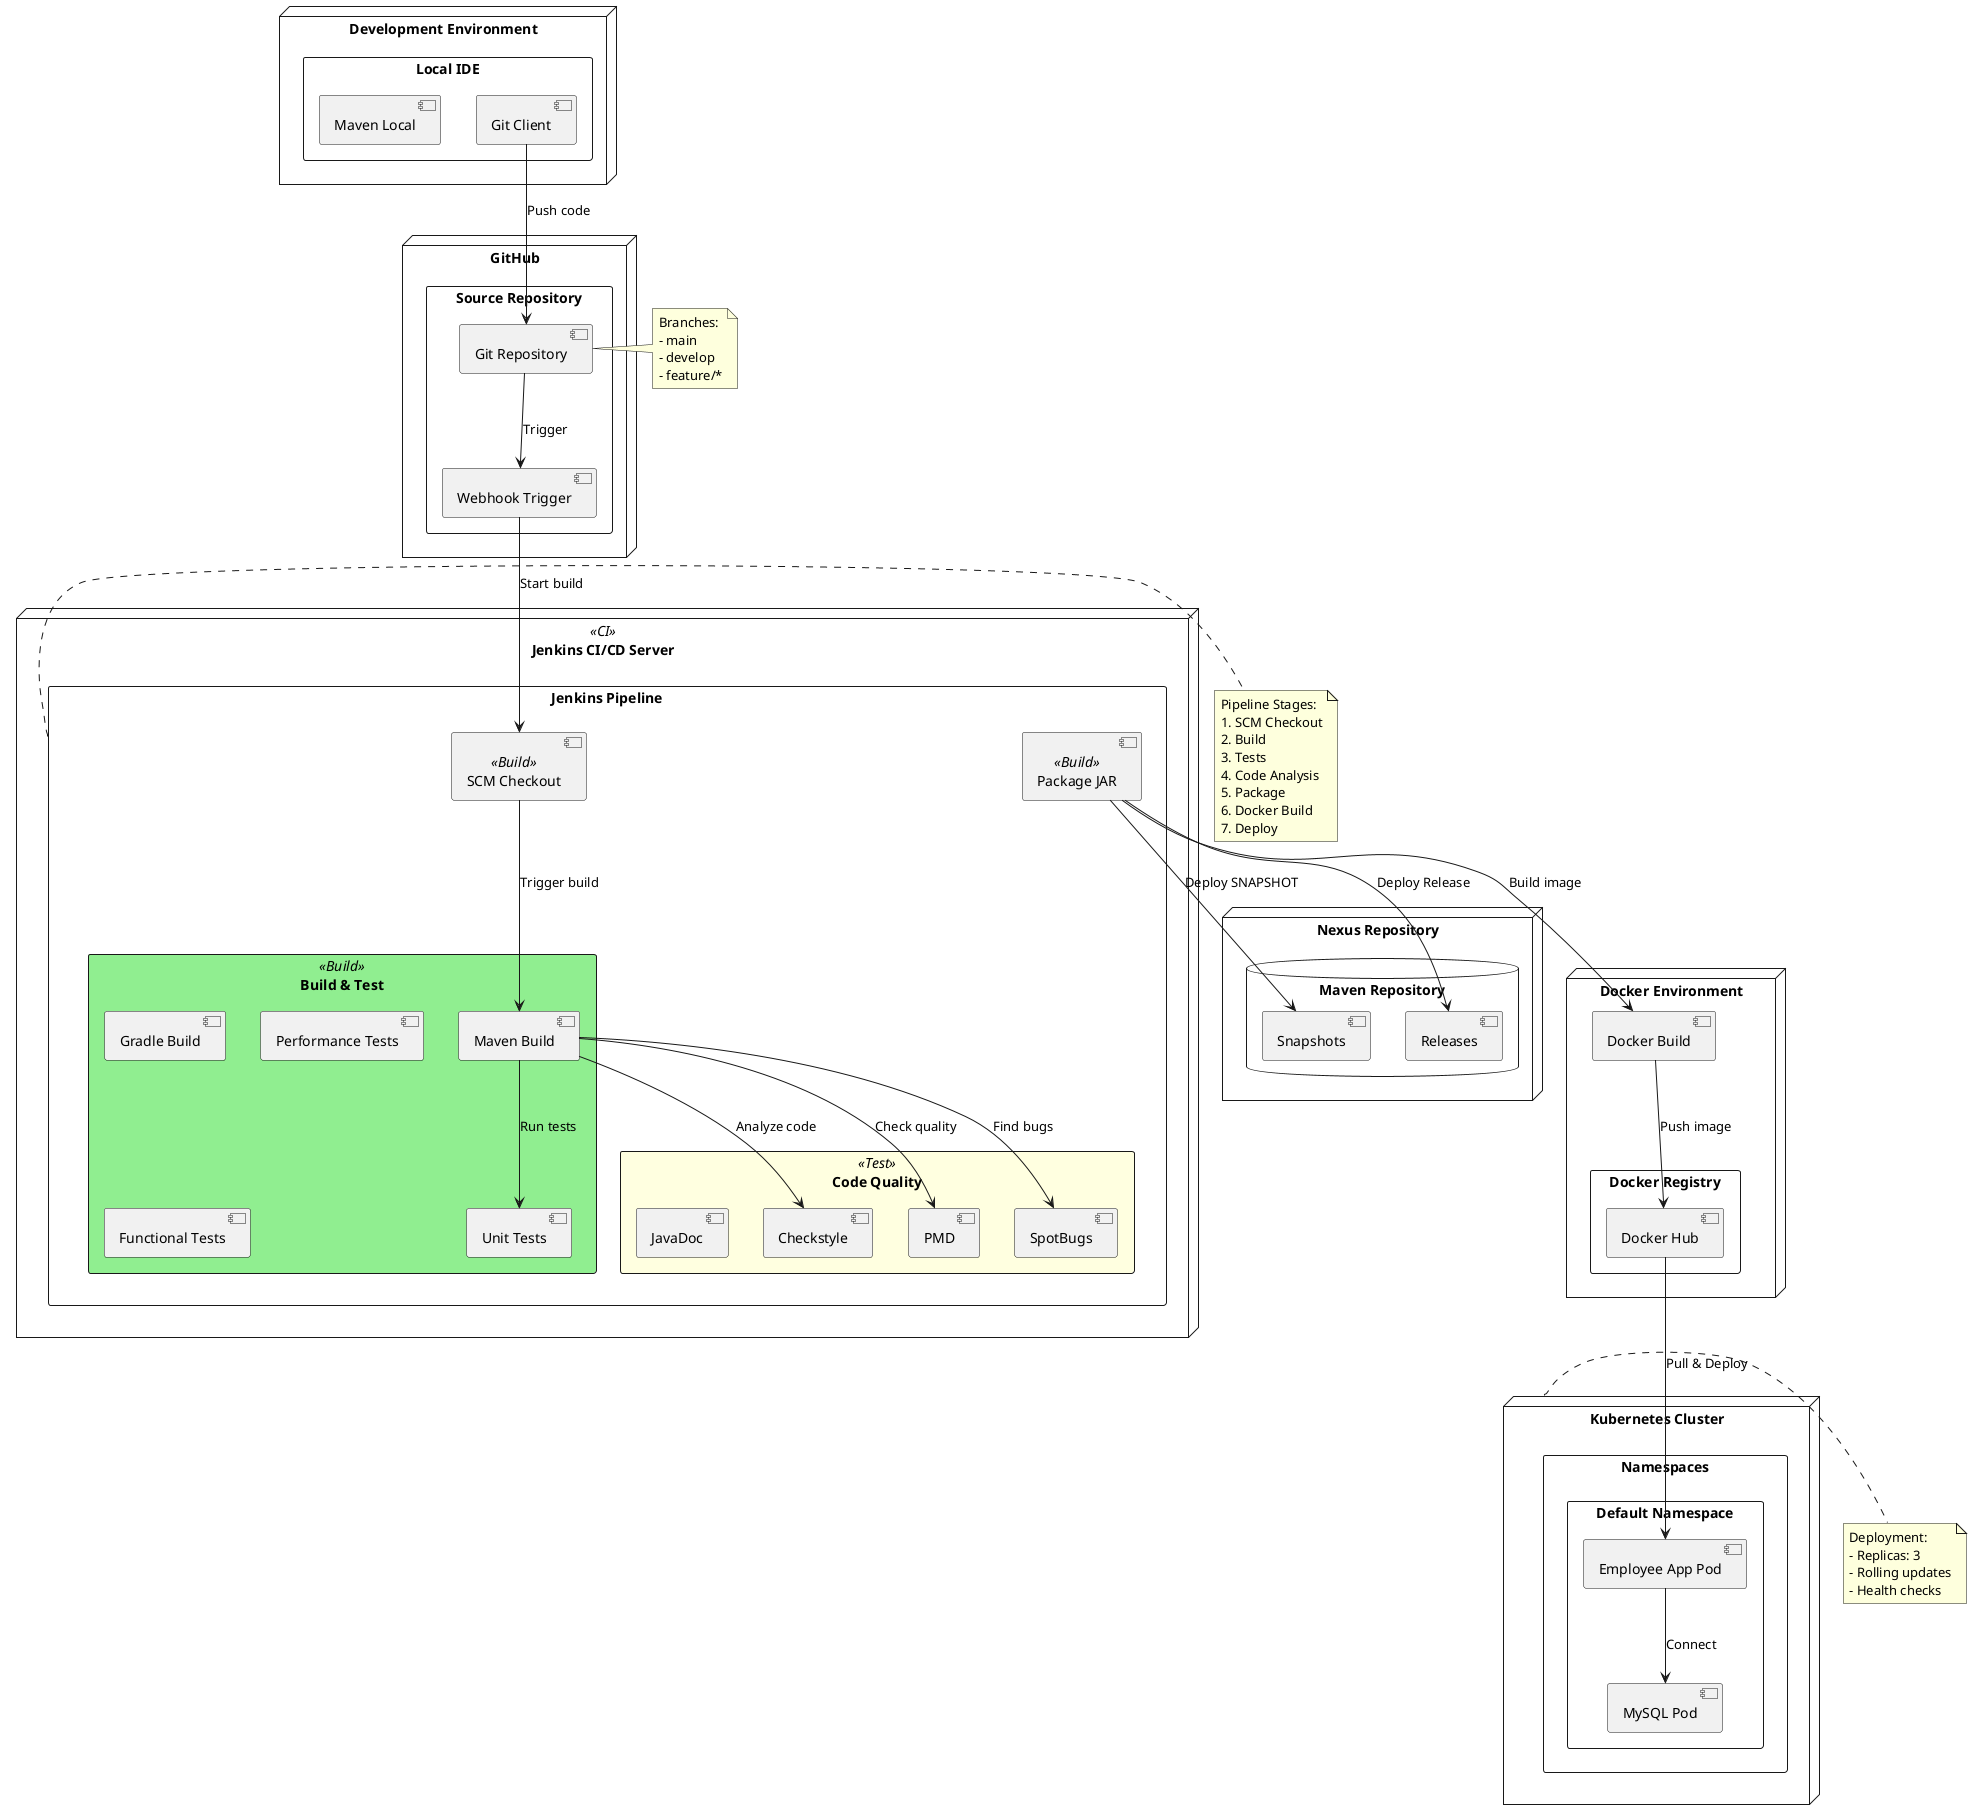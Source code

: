 @startuml Employee Management System - Deployment Pipeline

' Style definitions
skinparam rectangle {
    BackgroundColor<<CI>> LightBlue
    BackgroundColor<<Build>> LightGreen
    BackgroundColor<<Test>> LightYellow
    BackgroundColor<<Deploy>> LightPink
}

' Development Environment
node "Development Environment" {
    rectangle "Local IDE" {
        [Git Client]
        [Maven Local]
    }
}

' Source Control
node "GitHub" {
    rectangle "Source Repository" {
        [Git Repository]
        [Webhook Trigger]
    }
}

' Jenkins CI/CD Environment
node "Jenkins CI/CD Server" <<CI>> {
    rectangle "Jenkins Pipeline" {
        [SCM Checkout] <<Build>>
        
        rectangle "Build & Test" <<Build>> {
            [Maven Build]
            [Gradle Build]
            [Unit Tests]
            [Performance Tests]
            [Functional Tests]
        }
        
        rectangle "Code Quality" <<Test>> {
            [Checkstyle]
            [PMD]
            [SpotBugs]
            [JavaDoc]
        }
        
        [Package JAR] <<Build>>
    }
}

' Artifact Repository
node "Nexus Repository" {
    database "Maven Repository" {
        [Snapshots]
        [Releases]
    }
}

' Docker Environment
node "Docker Environment" {
    rectangle "Docker Registry" {
        [Docker Hub]
    }
    [Docker Build]
}

' Kubernetes Cluster
node "Kubernetes Cluster" {
    rectangle "Namespaces" {
        rectangle "Default Namespace" {
            [Employee App Pod]
            [MySQL Pod]
        }
    }
}

' Relationships
[Git Client] --> [Git Repository] : "Push code"
[Git Repository] --> [Webhook Trigger] : "Trigger"
[Webhook Trigger] --> [SCM Checkout] : "Start build"

[SCM Checkout] --> [Maven Build] : "Trigger build"
[Maven Build] --> [Unit Tests] : "Run tests"
[Maven Build] --> [Checkstyle] : "Analyze code"
[Maven Build] --> [PMD] : "Check quality"
[Maven Build] --> [SpotBugs] : "Find bugs"

[Package JAR] --> [Snapshots] : "Deploy SNAPSHOT"
[Package JAR] --> [Releases] : "Deploy Release"

[Package JAR] --> [Docker Build] : "Build image"
[Docker Build] --> [Docker Hub] : "Push image"

[Docker Hub] --> [Employee App Pod] : "Pull & Deploy"
[Employee App Pod] --> [MySQL Pod] : "Connect"

' Notes
note right of [Git Repository]
  Branches:
  - main
  - develop
  - feature/*
end note

note right of [Jenkins Pipeline]
  Pipeline Stages:
  1. SCM Checkout
  2. Build
  3. Tests
  4. Code Analysis
  5. Package
  6. Docker Build
  7. Deploy
end note

note right of [Kubernetes Cluster]
  Deployment:
  - Replicas: 3
  - Rolling updates
  - Health checks
end note

@enduml 